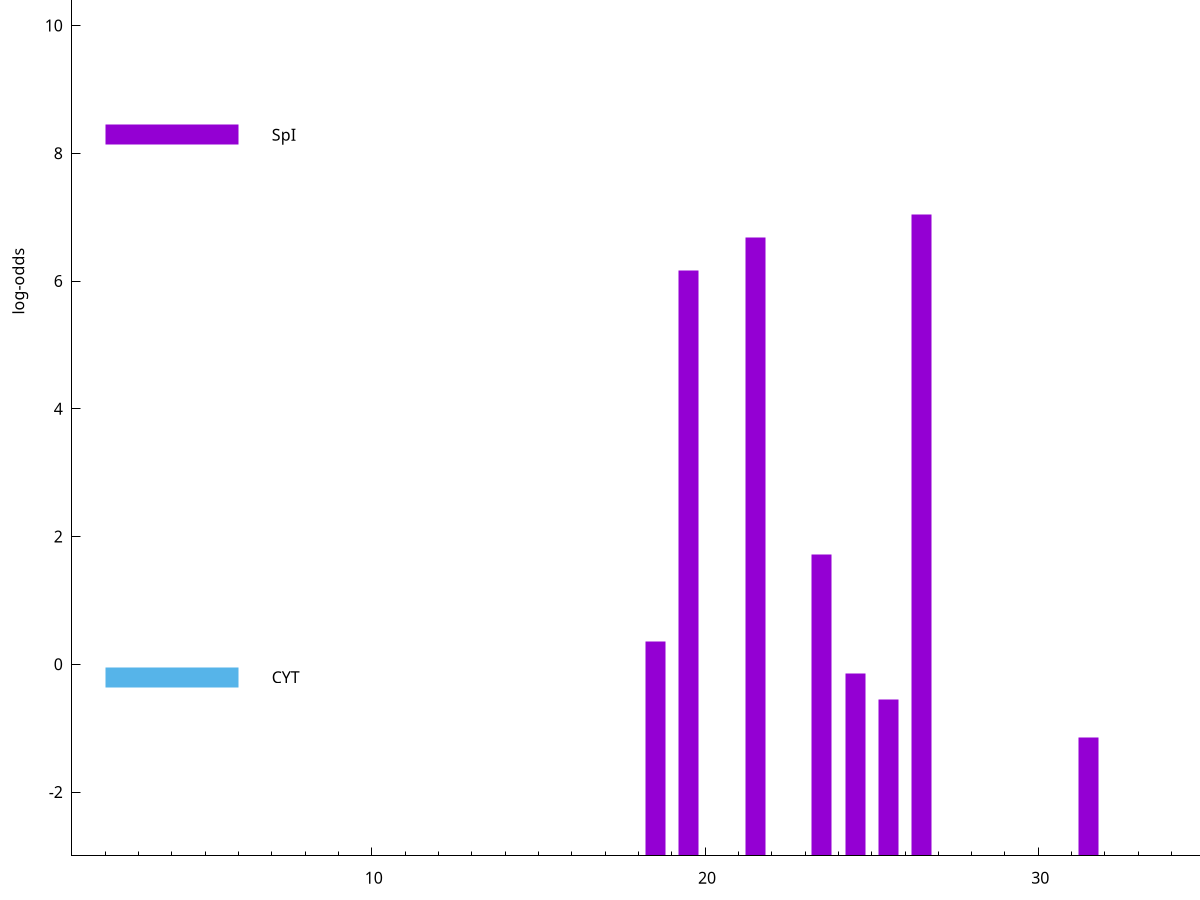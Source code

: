 set title "LipoP predictions for SRR5666478.gff"
set size 2., 1.4
set xrange [1:70] 
set mxtics 10
set yrange [-3:15]
set y2range [0:18]
set ylabel "log-odds"
set term postscript eps color solid "Helvetica" 30
set output "SRR5666478.gff.eps"
set arrow from 2,11.0728 to 6,11.0728 nohead lt 4 lw 20
set label "TMH" at 7,11.0728
set arrow from 2,8.29099 to 6,8.29099 nohead lt 1 lw 20
set label "SpI" at 7,8.29099
set arrow from 2,-0.200913 to 6,-0.200913 nohead lt 3 lw 20
set label "CYT" at 7,-0.200913
set arrow from 2,11.0728 to 6,11.0728 nohead lt 4 lw 20
set label "TMH" at 7,11.0728
# NOTE: The scores below are the log-odds scores with the threshold
# NOTE: subtracted (a hack to make gnuplot make the histogram all
# NOTE: look nice).
plot "-" axes x1y2 title "" with impulses lt 1 lw 20
26.500000 10.044500
21.500000 9.682120
19.500000 9.160500
23.500000 4.724520
18.500000 3.353188
24.500000 2.857491
25.500000 2.442406
31.500000 1.847220
46.500000 0.902140
e
exit
